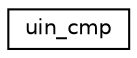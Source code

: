 digraph "Graphical Class Hierarchy"
{
  edge [fontname="Helvetica",fontsize="10",labelfontname="Helvetica",labelfontsize="10"];
  node [fontname="Helvetica",fontsize="10",shape=record];
  rankdir="LR";
  Node0 [label="uin_cmp",height=0.2,width=0.4,color="black", fillcolor="white", style="filled",URL="$structuin__cmp.html"];
}
